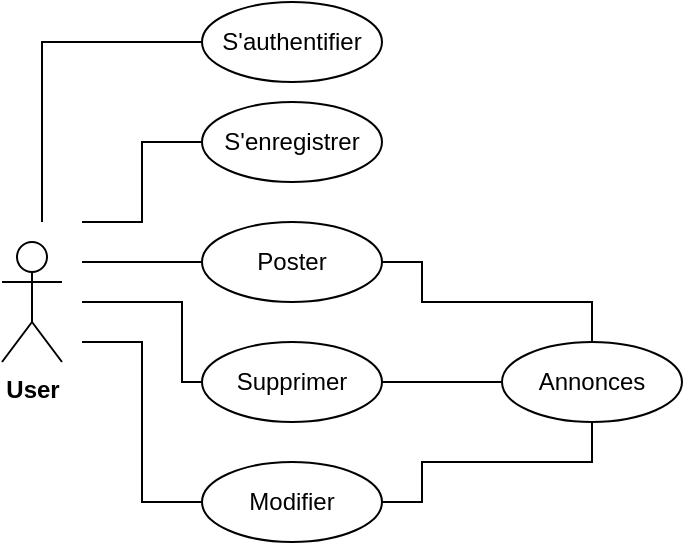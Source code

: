 <mxfile version="13.7.3" type="device"><diagram id="YR3ueHwKzGXX-FTS_W1x" name="Page-1"><mxGraphModel dx="379" dy="561" grid="1" gridSize="10" guides="1" tooltips="1" connect="1" arrows="1" fold="1" page="1" pageScale="1" pageWidth="827" pageHeight="1169" math="0" shadow="0"><root><mxCell id="0"/><mxCell id="1" parent="0"/><mxCell id="-F-cVxaf7h329dQNThbm-2" value="&lt;b&gt;User&lt;/b&gt;" style="shape=umlActor;verticalLabelPosition=bottom;verticalAlign=top;html=1;outlineConnect=0;" parent="1" vertex="1"><mxGeometry x="40" y="400" width="30" height="60" as="geometry"/></mxCell><mxCell id="-F-cVxaf7h329dQNThbm-17" style="edgeStyle=orthogonalEdgeStyle;rounded=0;orthogonalLoop=1;jettySize=auto;html=1;exitX=0;exitY=0.5;exitDx=0;exitDy=0;endArrow=none;endFill=0;" parent="1" source="-F-cVxaf7h329dQNThbm-4" edge="1"><mxGeometry relative="1" as="geometry"><mxPoint x="60" y="390" as="targetPoint"/><Array as="points"><mxPoint x="60" y="300"/><mxPoint x="60" y="390"/></Array></mxGeometry></mxCell><mxCell id="-F-cVxaf7h329dQNThbm-4" value="S'authentifier" style="ellipse;whiteSpace=wrap;html=1;" parent="1" vertex="1"><mxGeometry x="140" y="280" width="90" height="40" as="geometry"/></mxCell><mxCell id="-F-cVxaf7h329dQNThbm-8" style="edgeStyle=orthogonalEdgeStyle;rounded=0;orthogonalLoop=1;jettySize=auto;html=1;exitX=0;exitY=0.5;exitDx=0;exitDy=0;endArrow=none;endFill=0;" parent="1" source="-F-cVxaf7h329dQNThbm-5" edge="1"><mxGeometry relative="1" as="geometry"><mxPoint x="80" y="390" as="targetPoint"/><Array as="points"><mxPoint x="110" y="350"/><mxPoint x="110" y="390"/><mxPoint x="80" y="390"/></Array></mxGeometry></mxCell><mxCell id="-F-cVxaf7h329dQNThbm-5" value="S'enregistrer" style="ellipse;whiteSpace=wrap;html=1;" parent="1" vertex="1"><mxGeometry x="140" y="330" width="90" height="40" as="geometry"/></mxCell><mxCell id="-F-cVxaf7h329dQNThbm-13" style="edgeStyle=orthogonalEdgeStyle;rounded=0;orthogonalLoop=1;jettySize=auto;html=1;exitX=1;exitY=0.5;exitDx=0;exitDy=0;entryX=0.5;entryY=0;entryDx=0;entryDy=0;endArrow=none;endFill=0;" parent="1" source="-F-cVxaf7h329dQNThbm-9" target="-F-cVxaf7h329dQNThbm-12" edge="1"><mxGeometry relative="1" as="geometry"><Array as="points"><mxPoint x="250" y="410"/><mxPoint x="250" y="430"/><mxPoint x="335" y="430"/></Array></mxGeometry></mxCell><mxCell id="-F-cVxaf7h329dQNThbm-18" style="edgeStyle=orthogonalEdgeStyle;rounded=0;orthogonalLoop=1;jettySize=auto;html=1;exitX=0;exitY=0.5;exitDx=0;exitDy=0;endArrow=none;endFill=0;" parent="1" source="-F-cVxaf7h329dQNThbm-9" edge="1"><mxGeometry relative="1" as="geometry"><mxPoint x="80.0" y="410.034" as="targetPoint"/></mxGeometry></mxCell><mxCell id="-F-cVxaf7h329dQNThbm-9" value="Poster" style="ellipse;whiteSpace=wrap;html=1;" parent="1" vertex="1"><mxGeometry x="140" y="390" width="90" height="40" as="geometry"/></mxCell><mxCell id="-F-cVxaf7h329dQNThbm-14" style="edgeStyle=orthogonalEdgeStyle;rounded=0;orthogonalLoop=1;jettySize=auto;html=1;exitX=1;exitY=0.5;exitDx=0;exitDy=0;entryX=0;entryY=0.5;entryDx=0;entryDy=0;endArrow=none;endFill=0;" parent="1" source="-F-cVxaf7h329dQNThbm-10" target="-F-cVxaf7h329dQNThbm-12" edge="1"><mxGeometry relative="1" as="geometry"/></mxCell><mxCell id="-F-cVxaf7h329dQNThbm-19" style="edgeStyle=orthogonalEdgeStyle;rounded=0;orthogonalLoop=1;jettySize=auto;html=1;exitX=0;exitY=0.5;exitDx=0;exitDy=0;endArrow=none;endFill=0;" parent="1" source="-F-cVxaf7h329dQNThbm-10" edge="1"><mxGeometry relative="1" as="geometry"><mxPoint x="80.0" y="430.0" as="targetPoint"/><Array as="points"><mxPoint x="130" y="470"/><mxPoint x="130" y="430"/></Array></mxGeometry></mxCell><mxCell id="-F-cVxaf7h329dQNThbm-10" value="Supprimer" style="ellipse;whiteSpace=wrap;html=1;" parent="1" vertex="1"><mxGeometry x="140" y="450" width="90" height="40" as="geometry"/></mxCell><mxCell id="-F-cVxaf7h329dQNThbm-15" style="edgeStyle=orthogonalEdgeStyle;rounded=0;orthogonalLoop=1;jettySize=auto;html=1;exitX=1;exitY=0.5;exitDx=0;exitDy=0;entryX=0.5;entryY=1;entryDx=0;entryDy=0;endArrow=none;endFill=0;" parent="1" source="-F-cVxaf7h329dQNThbm-11" target="-F-cVxaf7h329dQNThbm-12" edge="1"><mxGeometry relative="1" as="geometry"><Array as="points"><mxPoint x="250" y="530"/><mxPoint x="250" y="510"/><mxPoint x="335" y="510"/></Array></mxGeometry></mxCell><mxCell id="-F-cVxaf7h329dQNThbm-20" style="edgeStyle=orthogonalEdgeStyle;rounded=0;orthogonalLoop=1;jettySize=auto;html=1;exitX=0;exitY=0.5;exitDx=0;exitDy=0;endArrow=none;endFill=0;" parent="1" source="-F-cVxaf7h329dQNThbm-11" edge="1"><mxGeometry relative="1" as="geometry"><mxPoint x="80.0" y="450.0" as="targetPoint"/><Array as="points"><mxPoint x="110" y="530"/><mxPoint x="110" y="450"/></Array></mxGeometry></mxCell><mxCell id="-F-cVxaf7h329dQNThbm-11" value="Modifier" style="ellipse;whiteSpace=wrap;html=1;" parent="1" vertex="1"><mxGeometry x="140" y="510" width="90" height="40" as="geometry"/></mxCell><mxCell id="-F-cVxaf7h329dQNThbm-12" value="Annonces" style="ellipse;whiteSpace=wrap;html=1;" parent="1" vertex="1"><mxGeometry x="290" y="450" width="90" height="40" as="geometry"/></mxCell></root></mxGraphModel></diagram></mxfile>